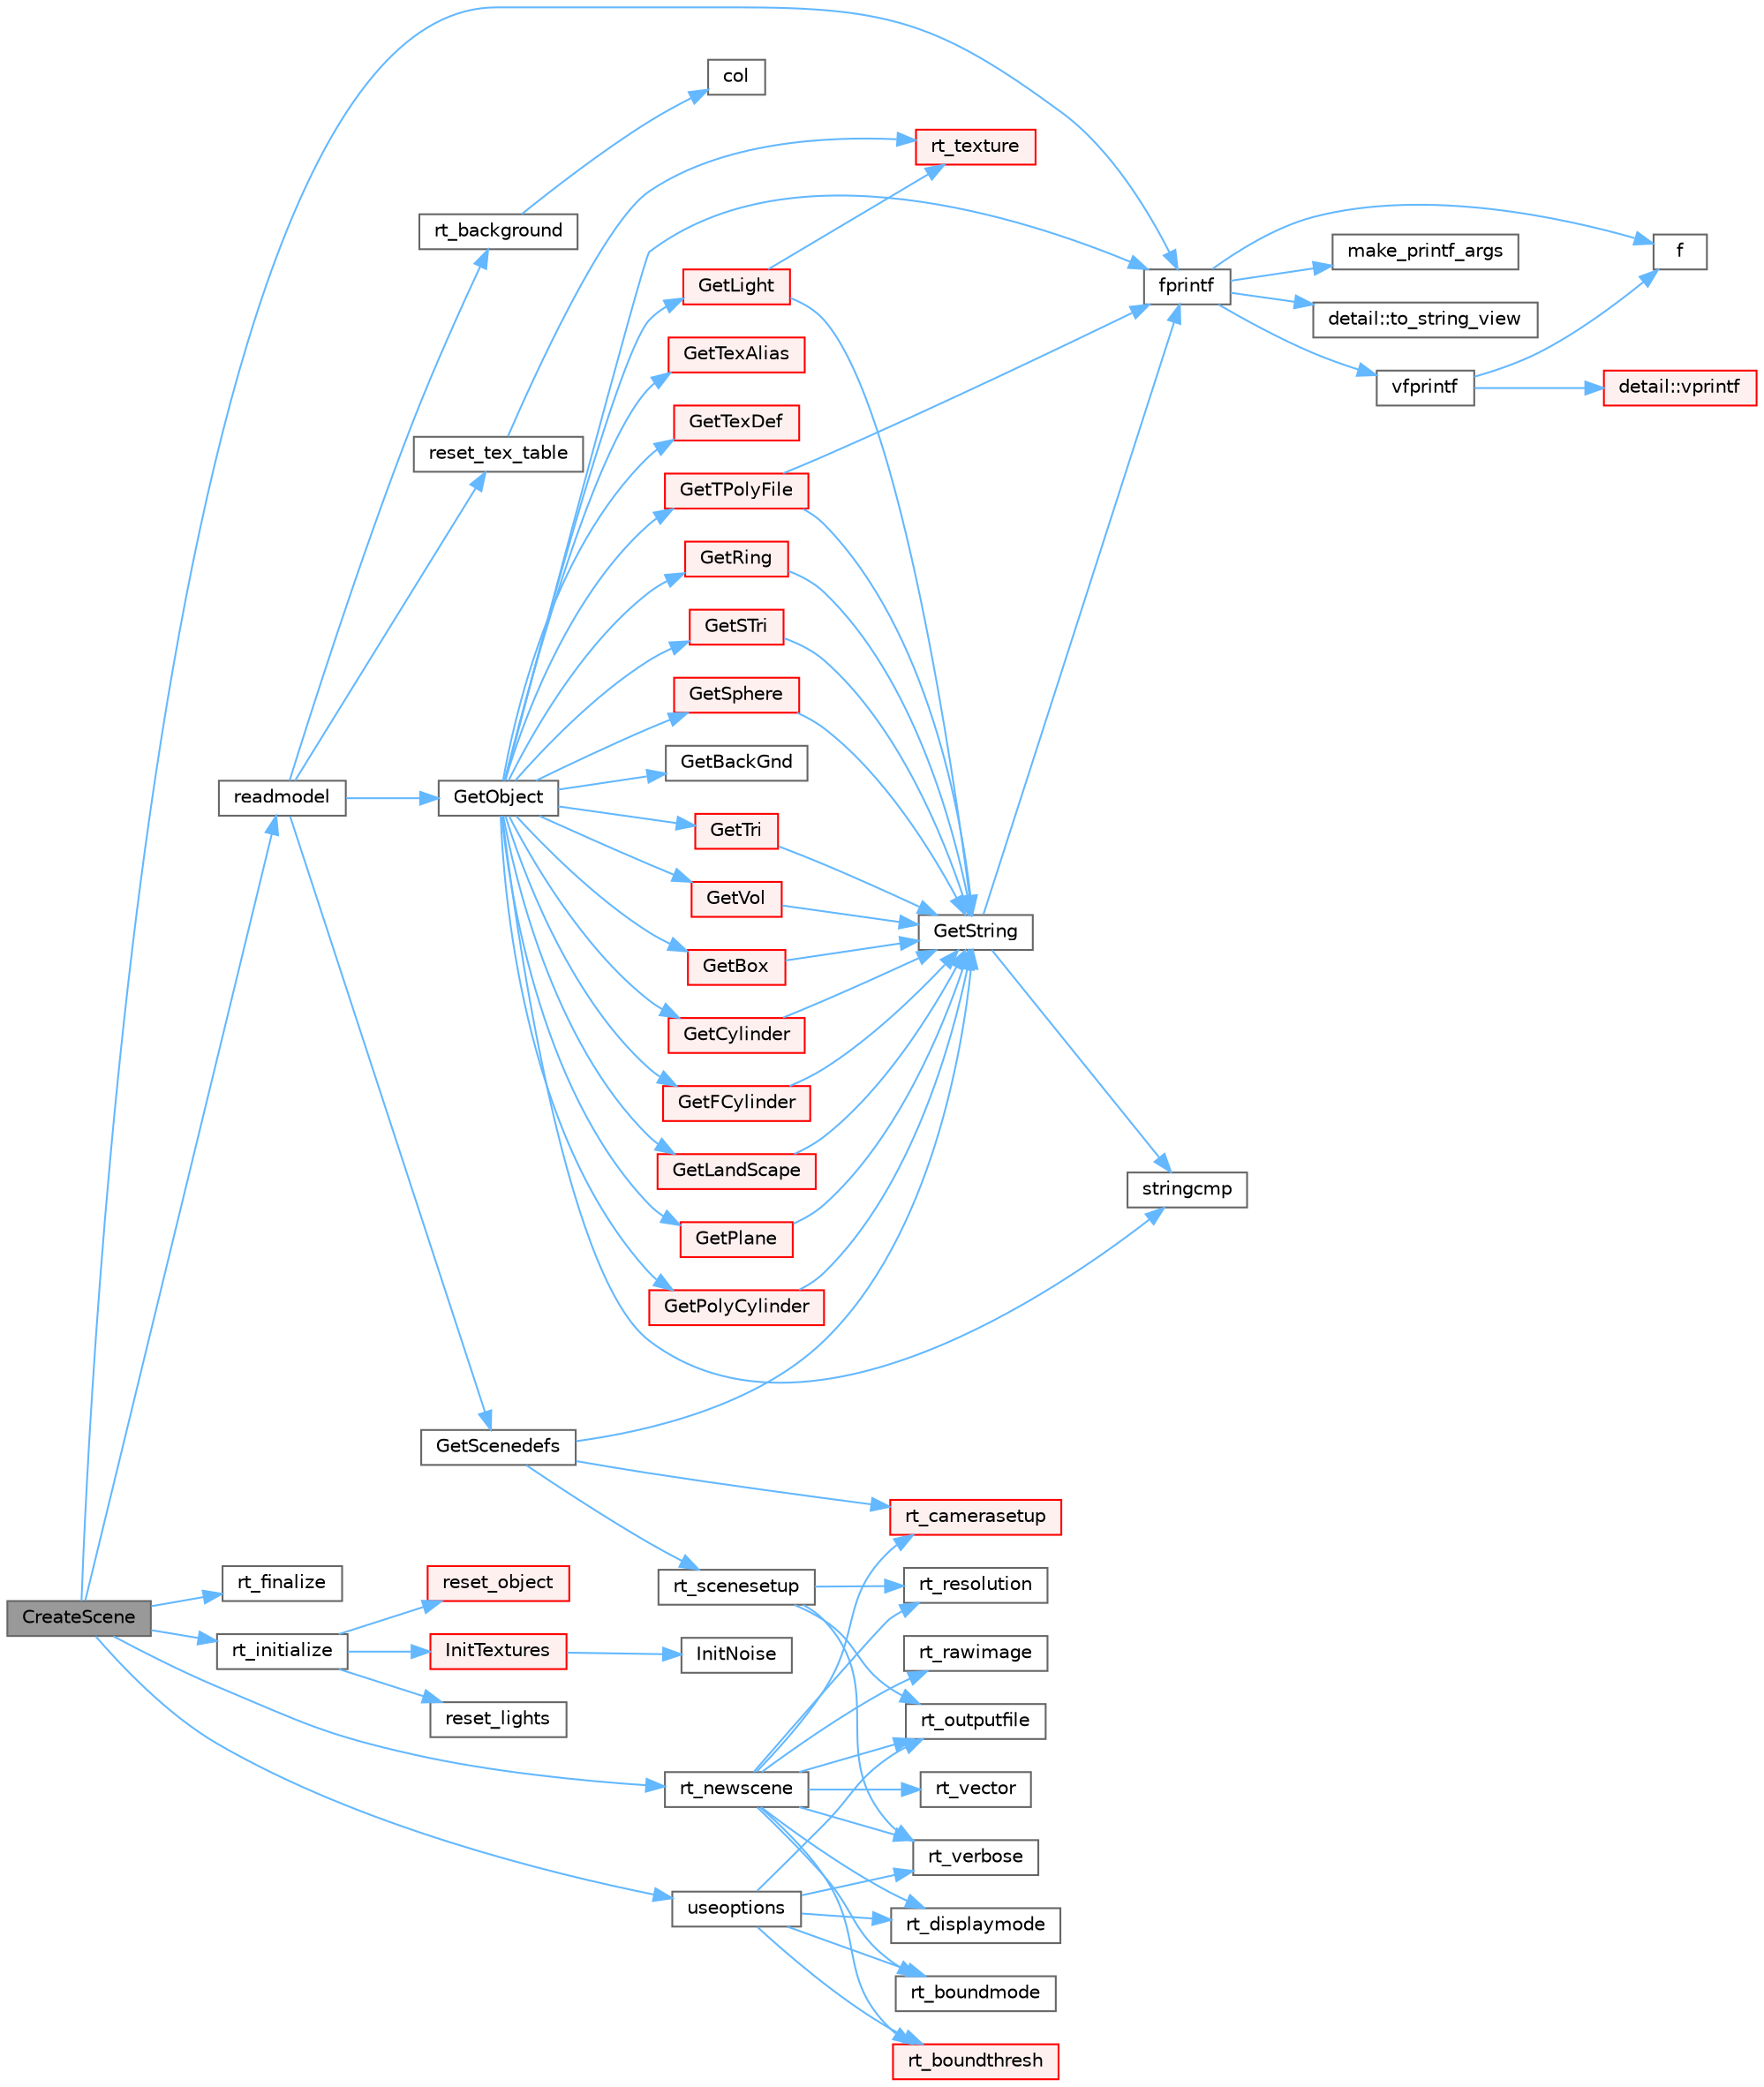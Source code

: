 digraph "CreateScene"
{
 // LATEX_PDF_SIZE
  bgcolor="transparent";
  edge [fontname=Helvetica,fontsize=10,labelfontname=Helvetica,labelfontsize=10];
  node [fontname=Helvetica,fontsize=10,shape=box,height=0.2,width=0.4];
  rankdir="LR";
  Node1 [id="Node000001",label="CreateScene",height=0.2,width=0.4,color="gray40", fillcolor="grey60", style="filled", fontcolor="black",tooltip=" "];
  Node1 -> Node2 [id="edge1_Node000001_Node000002",color="steelblue1",style="solid",tooltip=" "];
  Node2 [id="Node000002",label="fprintf",height=0.2,width=0.4,color="grey40", fillcolor="white", style="filled",URL="$printf_8h.html#a9f315126362cae9675de1642105e631e",tooltip=" "];
  Node2 -> Node3 [id="edge2_Node000002_Node000003",color="steelblue1",style="solid",tooltip=" "];
  Node3 [id="Node000003",label="f",height=0.2,width=0.4,color="grey40", fillcolor="white", style="filled",URL="$cxx11__tensor__map_8cpp.html#a7f507fea02198f6cb81c86640c7b1a4e",tooltip=" "];
  Node2 -> Node4 [id="edge3_Node000002_Node000004",color="steelblue1",style="solid",tooltip=" "];
  Node4 [id="Node000004",label="make_printf_args",height=0.2,width=0.4,color="grey40", fillcolor="white", style="filled",URL="$printf_8h.html#a27dcc0efcda04388971dbea3c875f122",tooltip=" "];
  Node2 -> Node5 [id="edge4_Node000002_Node000005",color="steelblue1",style="solid",tooltip=" "];
  Node5 [id="Node000005",label="detail::to_string_view",height=0.2,width=0.4,color="grey40", fillcolor="white", style="filled",URL="$namespacedetail.html#abeae79fa3e1eded2d8fbd56cc9f0960e",tooltip=" "];
  Node2 -> Node6 [id="edge5_Node000002_Node000006",color="steelblue1",style="solid",tooltip=" "];
  Node6 [id="Node000006",label="vfprintf",height=0.2,width=0.4,color="grey40", fillcolor="white", style="filled",URL="$printf_8h.html#abb30aad964fc771fb52cf3ad88649df2",tooltip=" "];
  Node6 -> Node3 [id="edge6_Node000006_Node000003",color="steelblue1",style="solid",tooltip=" "];
  Node6 -> Node7 [id="edge7_Node000006_Node000007",color="steelblue1",style="solid",tooltip=" "];
  Node7 [id="Node000007",label="detail::vprintf",height=0.2,width=0.4,color="red", fillcolor="#FFF0F0", style="filled",URL="$namespacedetail.html#a1c8c2218e4c822aa8f743fb9c573717f",tooltip=" "];
  Node1 -> Node34 [id="edge8_Node000001_Node000034",color="steelblue1",style="solid",tooltip=" "];
  Node34 [id="Node000034",label="readmodel",height=0.2,width=0.4,color="grey40", fillcolor="white", style="filled",URL="$parse_8cpp.html#a692b8f7a06833a1a2e626e68d130cfd6",tooltip=" "];
  Node34 -> Node35 [id="edge9_Node000034_Node000035",color="steelblue1",style="solid",tooltip=" "];
  Node35 [id="Node000035",label="GetObject",height=0.2,width=0.4,color="grey40", fillcolor="white", style="filled",URL="$parse_8cpp.html#a2f2f1587f77dab125e1f0d587f80c9dc",tooltip=" "];
  Node35 -> Node2 [id="edge10_Node000035_Node000002",color="steelblue1",style="solid",tooltip=" "];
  Node35 -> Node36 [id="edge11_Node000035_Node000036",color="steelblue1",style="solid",tooltip=" "];
  Node36 [id="Node000036",label="GetBackGnd",height=0.2,width=0.4,color="grey40", fillcolor="white", style="filled",URL="$parse_8cpp.html#a73a913bfd95c9b1e7dfc3e84c0fcf105",tooltip=" "];
  Node35 -> Node37 [id="edge12_Node000035_Node000037",color="steelblue1",style="solid",tooltip=" "];
  Node37 [id="Node000037",label="GetBox",height=0.2,width=0.4,color="red", fillcolor="#FFF0F0", style="filled",URL="$parse_8cpp.html#aa54d43e677c1d7969b2d5c74a0a47151",tooltip=" "];
  Node37 -> Node38 [id="edge13_Node000037_Node000038",color="steelblue1",style="solid",tooltip=" "];
  Node38 [id="Node000038",label="GetString",height=0.2,width=0.4,color="grey40", fillcolor="white", style="filled",URL="$parse_8cpp.html#a79e0254cd128a92b56de23e8abaa2850",tooltip=" "];
  Node38 -> Node2 [id="edge14_Node000038_Node000002",color="steelblue1",style="solid",tooltip=" "];
  Node38 -> Node39 [id="edge15_Node000038_Node000039",color="steelblue1",style="solid",tooltip=" "];
  Node39 [id="Node000039",label="stringcmp",height=0.2,width=0.4,color="grey40", fillcolor="white", style="filled",URL="$parse_8cpp.html#a10e812c093d06c8f91685243dfd5670d",tooltip=" "];
  Node35 -> Node84 [id="edge16_Node000035_Node000084",color="steelblue1",style="solid",tooltip=" "];
  Node84 [id="Node000084",label="GetCylinder",height=0.2,width=0.4,color="red", fillcolor="#FFF0F0", style="filled",URL="$parse_8cpp.html#a69c8ef9f85812f7a69a56ea96bba4c8f",tooltip=" "];
  Node84 -> Node38 [id="edge17_Node000084_Node000038",color="steelblue1",style="solid",tooltip=" "];
  Node35 -> Node87 [id="edge18_Node000035_Node000087",color="steelblue1",style="solid",tooltip=" "];
  Node87 [id="Node000087",label="GetFCylinder",height=0.2,width=0.4,color="red", fillcolor="#FFF0F0", style="filled",URL="$parse_8cpp.html#aa0d3ec1a1c7ed600e3a4604c937565ba",tooltip=" "];
  Node87 -> Node38 [id="edge19_Node000087_Node000038",color="steelblue1",style="solid",tooltip=" "];
  Node35 -> Node90 [id="edge20_Node000035_Node000090",color="steelblue1",style="solid",tooltip=" "];
  Node90 [id="Node000090",label="GetLandScape",height=0.2,width=0.4,color="red", fillcolor="#FFF0F0", style="filled",URL="$parse_8cpp.html#afe08f2789131b32bd87741379be9efb4",tooltip=" "];
  Node90 -> Node38 [id="edge21_Node000090_Node000038",color="steelblue1",style="solid",tooltip=" "];
  Node35 -> Node104 [id="edge22_Node000035_Node000104",color="steelblue1",style="solid",tooltip=" "];
  Node104 [id="Node000104",label="GetLight",height=0.2,width=0.4,color="red", fillcolor="#FFF0F0", style="filled",URL="$parse_8cpp.html#a86c9fd7e66b475c339dfd227d747c422",tooltip=" "];
  Node104 -> Node38 [id="edge23_Node000104_Node000038",color="steelblue1",style="solid",tooltip=" "];
  Node104 -> Node46 [id="edge24_Node000104_Node000046",color="steelblue1",style="solid",tooltip=" "];
  Node46 [id="Node000046",label="rt_texture",height=0.2,width=0.4,color="red", fillcolor="#FFF0F0", style="filled",URL="$api_8cpp.html#a6c4440ce7b2b3e0659577fdbbda3f120",tooltip=" "];
  Node35 -> Node109 [id="edge25_Node000035_Node000109",color="steelblue1",style="solid",tooltip=" "];
  Node109 [id="Node000109",label="GetPlane",height=0.2,width=0.4,color="red", fillcolor="#FFF0F0", style="filled",URL="$parse_8cpp.html#adb7113f1e835067cf62db89ca28bd310",tooltip=" "];
  Node109 -> Node38 [id="edge26_Node000109_Node000038",color="steelblue1",style="solid",tooltip=" "];
  Node35 -> Node114 [id="edge27_Node000035_Node000114",color="steelblue1",style="solid",tooltip=" "];
  Node114 [id="Node000114",label="GetPolyCylinder",height=0.2,width=0.4,color="red", fillcolor="#FFF0F0", style="filled",URL="$parse_8cpp.html#aaa4c967551b0967b89bee2bb154ae0fe",tooltip=" "];
  Node114 -> Node38 [id="edge28_Node000114_Node000038",color="steelblue1",style="solid",tooltip=" "];
  Node35 -> Node118 [id="edge29_Node000035_Node000118",color="steelblue1",style="solid",tooltip=" "];
  Node118 [id="Node000118",label="GetRing",height=0.2,width=0.4,color="red", fillcolor="#FFF0F0", style="filled",URL="$parse_8cpp.html#a83ea6cc6de01ba02eda35b2576b07629",tooltip=" "];
  Node118 -> Node38 [id="edge30_Node000118_Node000038",color="steelblue1",style="solid",tooltip=" "];
  Node35 -> Node121 [id="edge31_Node000035_Node000121",color="steelblue1",style="solid",tooltip=" "];
  Node121 [id="Node000121",label="GetSphere",height=0.2,width=0.4,color="red", fillcolor="#FFF0F0", style="filled",URL="$parse_8cpp.html#a2519d0ef92ddd38e9589d541b3ab8367",tooltip=" "];
  Node121 -> Node38 [id="edge32_Node000121_Node000038",color="steelblue1",style="solid",tooltip=" "];
  Node35 -> Node122 [id="edge33_Node000035_Node000122",color="steelblue1",style="solid",tooltip=" "];
  Node122 [id="Node000122",label="GetSTri",height=0.2,width=0.4,color="red", fillcolor="#FFF0F0", style="filled",URL="$parse_8cpp.html#ab7d3fb56f29b8477508492ad770d5507",tooltip=" "];
  Node122 -> Node38 [id="edge34_Node000122_Node000038",color="steelblue1",style="solid",tooltip=" "];
  Node35 -> Node123 [id="edge35_Node000035_Node000123",color="steelblue1",style="solid",tooltip=" "];
  Node123 [id="Node000123",label="GetTexAlias",height=0.2,width=0.4,color="red", fillcolor="#FFF0F0", style="filled",URL="$parse_8cpp.html#aadc2022e3effc303e40a9c95fd4af4f4",tooltip=" "];
  Node35 -> Node125 [id="edge36_Node000035_Node000125",color="steelblue1",style="solid",tooltip=" "];
  Node125 [id="Node000125",label="GetTexDef",height=0.2,width=0.4,color="red", fillcolor="#FFF0F0", style="filled",URL="$parse_8cpp.html#a117f9140ddc5993864fae34de3571fd9",tooltip=" "];
  Node35 -> Node126 [id="edge37_Node000035_Node000126",color="steelblue1",style="solid",tooltip=" "];
  Node126 [id="Node000126",label="GetTPolyFile",height=0.2,width=0.4,color="red", fillcolor="#FFF0F0", style="filled",URL="$parse_8cpp.html#ad6e337dba94433d071abad702cd33c1c",tooltip=" "];
  Node126 -> Node2 [id="edge38_Node000126_Node000002",color="steelblue1",style="solid",tooltip=" "];
  Node126 -> Node38 [id="edge39_Node000126_Node000038",color="steelblue1",style="solid",tooltip=" "];
  Node35 -> Node139 [id="edge40_Node000035_Node000139",color="steelblue1",style="solid",tooltip=" "];
  Node139 [id="Node000139",label="GetTri",height=0.2,width=0.4,color="red", fillcolor="#FFF0F0", style="filled",URL="$parse_8cpp.html#a1bd5c16a2f55742a2f75fc8f3de0149e",tooltip=" "];
  Node139 -> Node38 [id="edge41_Node000139_Node000038",color="steelblue1",style="solid",tooltip=" "];
  Node35 -> Node140 [id="edge42_Node000035_Node000140",color="steelblue1",style="solid",tooltip=" "];
  Node140 [id="Node000140",label="GetVol",height=0.2,width=0.4,color="red", fillcolor="#FFF0F0", style="filled",URL="$parse_8cpp.html#a7be681b6dc9195d4f996ede69eb89263",tooltip=" "];
  Node140 -> Node38 [id="edge43_Node000140_Node000038",color="steelblue1",style="solid",tooltip=" "];
  Node35 -> Node39 [id="edge44_Node000035_Node000039",color="steelblue1",style="solid",tooltip=" "];
  Node34 -> Node154 [id="edge45_Node000034_Node000154",color="steelblue1",style="solid",tooltip=" "];
  Node154 [id="Node000154",label="GetScenedefs",height=0.2,width=0.4,color="grey40", fillcolor="white", style="filled",URL="$parse_8cpp.html#afa18577b912fc9c0ad98eab5c46ccf61",tooltip=" "];
  Node154 -> Node38 [id="edge46_Node000154_Node000038",color="steelblue1",style="solid",tooltip=" "];
  Node154 -> Node155 [id="edge47_Node000154_Node000155",color="steelblue1",style="solid",tooltip=" "];
  Node155 [id="Node000155",label="rt_camerasetup",height=0.2,width=0.4,color="red", fillcolor="#FFF0F0", style="filled",URL="$api_8cpp.html#a26dba9fd9c894597b4e4087b1598fea8",tooltip=" "];
  Node154 -> Node157 [id="edge48_Node000154_Node000157",color="steelblue1",style="solid",tooltip=" "];
  Node157 [id="Node000157",label="rt_scenesetup",height=0.2,width=0.4,color="grey40", fillcolor="white", style="filled",URL="$api_8cpp.html#acda6247afc253b3509289dfb1bce4b1e",tooltip=" "];
  Node157 -> Node158 [id="edge49_Node000157_Node000158",color="steelblue1",style="solid",tooltip=" "];
  Node158 [id="Node000158",label="rt_outputfile",height=0.2,width=0.4,color="grey40", fillcolor="white", style="filled",URL="$api_8cpp.html#a25cebed430559ec353924df0b366ae64",tooltip=" "];
  Node157 -> Node159 [id="edge50_Node000157_Node000159",color="steelblue1",style="solid",tooltip=" "];
  Node159 [id="Node000159",label="rt_resolution",height=0.2,width=0.4,color="grey40", fillcolor="white", style="filled",URL="$api_8cpp.html#a9e633c12cacf4e0747e765fa53526f07",tooltip=" "];
  Node157 -> Node160 [id="edge51_Node000157_Node000160",color="steelblue1",style="solid",tooltip=" "];
  Node160 [id="Node000160",label="rt_verbose",height=0.2,width=0.4,color="grey40", fillcolor="white", style="filled",URL="$api_8cpp.html#a748149534a7055ec1b10ed67f07c0086",tooltip=" "];
  Node34 -> Node161 [id="edge52_Node000034_Node000161",color="steelblue1",style="solid",tooltip=" "];
  Node161 [id="Node000161",label="reset_tex_table",height=0.2,width=0.4,color="grey40", fillcolor="white", style="filled",URL="$parse_8cpp.html#acdcfff0809758b9f6eb79ecfe1d4cf01",tooltip=" "];
  Node161 -> Node46 [id="edge53_Node000161_Node000046",color="steelblue1",style="solid",tooltip=" "];
  Node34 -> Node162 [id="edge54_Node000034_Node000162",color="steelblue1",style="solid",tooltip=" "];
  Node162 [id="Node000162",label="rt_background",height=0.2,width=0.4,color="grey40", fillcolor="white", style="filled",URL="$api_8cpp.html#a823c0cf79e023946d4a166ab7d9390e5",tooltip=" "];
  Node162 -> Node54 [id="edge55_Node000162_Node000054",color="steelblue1",style="solid",tooltip=" "];
  Node54 [id="Node000054",label="col",height=0.2,width=0.4,color="grey40", fillcolor="white", style="filled",URL="$_matrix_base__col_8cpp.html#aa168d9544aa6d49fce0cbfc0bec849b0",tooltip=" "];
  Node1 -> Node51 [id="edge56_Node000001_Node000051",color="steelblue1",style="solid",tooltip=" "];
  Node51 [id="Node000051",label="rt_finalize",height=0.2,width=0.4,color="grey40", fillcolor="white", style="filled",URL="$tachyon__video_8cpp.html#a846c00845423b3f83b3192ae8b179604",tooltip=" "];
  Node1 -> Node163 [id="edge57_Node000001_Node000163",color="steelblue1",style="solid",tooltip=" "];
  Node163 [id="Node000163",label="rt_initialize",height=0.2,width=0.4,color="grey40", fillcolor="white", style="filled",URL="$api_8cpp.html#aef31db2e27c337ece30ace44718584d7",tooltip=" "];
  Node163 -> Node164 [id="edge58_Node000163_Node000164",color="steelblue1",style="solid",tooltip=" "];
  Node164 [id="Node000164",label="InitTextures",height=0.2,width=0.4,color="red", fillcolor="#FFF0F0", style="filled",URL="$texture_8cpp.html#a5b98183570c34a40b965033447ac11b7",tooltip=" "];
  Node164 -> Node165 [id="edge59_Node000164_Node000165",color="steelblue1",style="solid",tooltip=" "];
  Node165 [id="Node000165",label="InitNoise",height=0.2,width=0.4,color="grey40", fillcolor="white", style="filled",URL="$texture_8cpp.html#a0ed9a4ec6837642d346846a27a91bc4a",tooltip=" "];
  Node163 -> Node167 [id="edge60_Node000163_Node000167",color="steelblue1",style="solid",tooltip=" "];
  Node167 [id="Node000167",label="reset_lights",height=0.2,width=0.4,color="grey40", fillcolor="white", style="filled",URL="$shade_8cpp.html#ab904ac2f7d4dcf50ef013627d9c9801a",tooltip=" "];
  Node163 -> Node168 [id="edge61_Node000163_Node000168",color="steelblue1",style="solid",tooltip=" "];
  Node168 [id="Node000168",label="reset_object",height=0.2,width=0.4,color="red", fillcolor="#FFF0F0", style="filled",URL="$intersect_8cpp.html#aa12cd0a61aa89cbe28232e6f95b89167",tooltip=" "];
  Node1 -> Node170 [id="edge62_Node000001_Node000170",color="steelblue1",style="solid",tooltip=" "];
  Node170 [id="Node000170",label="rt_newscene",height=0.2,width=0.4,color="grey40", fillcolor="white", style="filled",URL="$api_8cpp.html#aaa22e1f71987512dd4b30f953f69903a",tooltip=" "];
  Node170 -> Node171 [id="edge63_Node000170_Node000171",color="steelblue1",style="solid",tooltip=" "];
  Node171 [id="Node000171",label="rt_boundmode",height=0.2,width=0.4,color="grey40", fillcolor="white", style="filled",URL="$api_8cpp.html#aff38a2465adeaf8c5c1f270a27e52d83",tooltip=" "];
  Node170 -> Node172 [id="edge64_Node000170_Node000172",color="steelblue1",style="solid",tooltip=" "];
  Node172 [id="Node000172",label="rt_boundthresh",height=0.2,width=0.4,color="red", fillcolor="#FFF0F0", style="filled",URL="$api_8cpp.html#a182f54611652cf88c917bb32a8c01266",tooltip=" "];
  Node170 -> Node155 [id="edge65_Node000170_Node000155",color="steelblue1",style="solid",tooltip=" "];
  Node170 -> Node174 [id="edge66_Node000170_Node000174",color="steelblue1",style="solid",tooltip=" "];
  Node174 [id="Node000174",label="rt_displaymode",height=0.2,width=0.4,color="grey40", fillcolor="white", style="filled",URL="$api_8cpp.html#adb7c6a07a5d4b9110c3876b45fcbef54",tooltip=" "];
  Node170 -> Node158 [id="edge67_Node000170_Node000158",color="steelblue1",style="solid",tooltip=" "];
  Node170 -> Node175 [id="edge68_Node000170_Node000175",color="steelblue1",style="solid",tooltip=" "];
  Node175 [id="Node000175",label="rt_rawimage",height=0.2,width=0.4,color="grey40", fillcolor="white", style="filled",URL="$api_8cpp.html#ad9660451b8e6ff7839a431ef8359fb1d",tooltip=" "];
  Node170 -> Node159 [id="edge69_Node000170_Node000159",color="steelblue1",style="solid",tooltip=" "];
  Node170 -> Node99 [id="edge70_Node000170_Node000099",color="steelblue1",style="solid",tooltip=" "];
  Node99 [id="Node000099",label="rt_vector",height=0.2,width=0.4,color="grey40", fillcolor="white", style="filled",URL="$api_8cpp.html#a9b017b63a636ae42a231a39a741e1c00",tooltip=" "];
  Node170 -> Node160 [id="edge71_Node000170_Node000160",color="steelblue1",style="solid",tooltip=" "];
  Node1 -> Node176 [id="edge72_Node000001_Node000176",color="steelblue1",style="solid",tooltip=" "];
  Node176 [id="Node000176",label="useoptions",height=0.2,width=0.4,color="grey40", fillcolor="white", style="filled",URL="$external_2taskflow_23rd-party_2tbb_2examples_2parallel__for_2tachyon_2src_2main_8cpp.html#a3bbb48485ff9e0e80fb4e18bf7404431",tooltip=" "];
  Node176 -> Node171 [id="edge73_Node000176_Node000171",color="steelblue1",style="solid",tooltip=" "];
  Node176 -> Node172 [id="edge74_Node000176_Node000172",color="steelblue1",style="solid",tooltip=" "];
  Node176 -> Node174 [id="edge75_Node000176_Node000174",color="steelblue1",style="solid",tooltip=" "];
  Node176 -> Node158 [id="edge76_Node000176_Node000158",color="steelblue1",style="solid",tooltip=" "];
  Node176 -> Node160 [id="edge77_Node000176_Node000160",color="steelblue1",style="solid",tooltip=" "];
}
